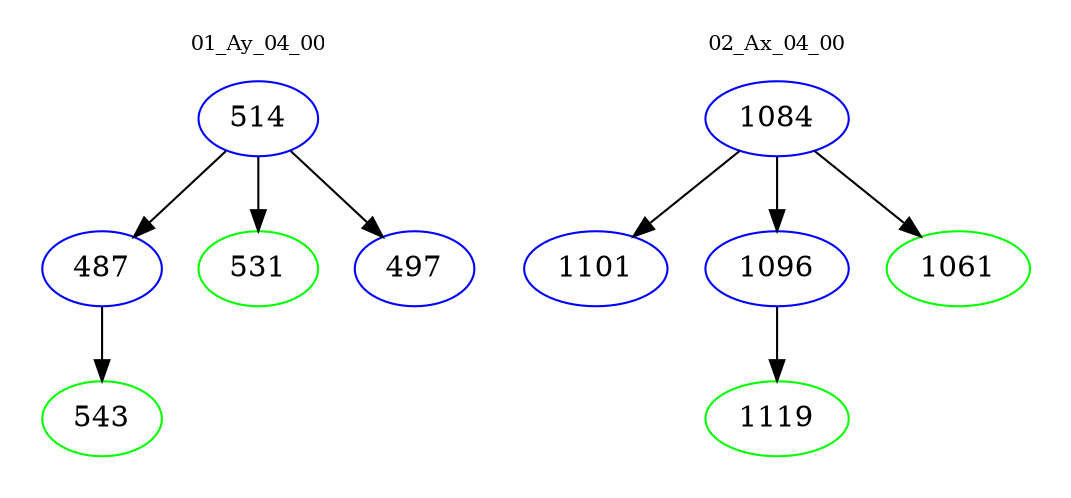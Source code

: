 digraph{
subgraph cluster_0 {
color = white
label = "01_Ay_04_00";
fontsize=10;
T0_514 [label="514", color="blue"]
T0_514 -> T0_487 [color="black"]
T0_487 [label="487", color="blue"]
T0_487 -> T0_543 [color="black"]
T0_543 [label="543", color="green"]
T0_514 -> T0_531 [color="black"]
T0_531 [label="531", color="green"]
T0_514 -> T0_497 [color="black"]
T0_497 [label="497", color="blue"]
}
subgraph cluster_1 {
color = white
label = "02_Ax_04_00";
fontsize=10;
T1_1084 [label="1084", color="blue"]
T1_1084 -> T1_1101 [color="black"]
T1_1101 [label="1101", color="blue"]
T1_1084 -> T1_1096 [color="black"]
T1_1096 [label="1096", color="blue"]
T1_1096 -> T1_1119 [color="black"]
T1_1119 [label="1119", color="green"]
T1_1084 -> T1_1061 [color="black"]
T1_1061 [label="1061", color="green"]
}
}
